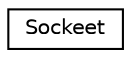 digraph "Graphical Class Hierarchy"
{
  edge [fontname="Helvetica",fontsize="10",labelfontname="Helvetica",labelfontsize="10"];
  node [fontname="Helvetica",fontsize="10",shape=record];
  rankdir="LR";
  Node1 [label="Sockeet",height=0.2,width=0.4,color="black", fillcolor="white", style="filled",URL="$classSockeet.html"];
}

